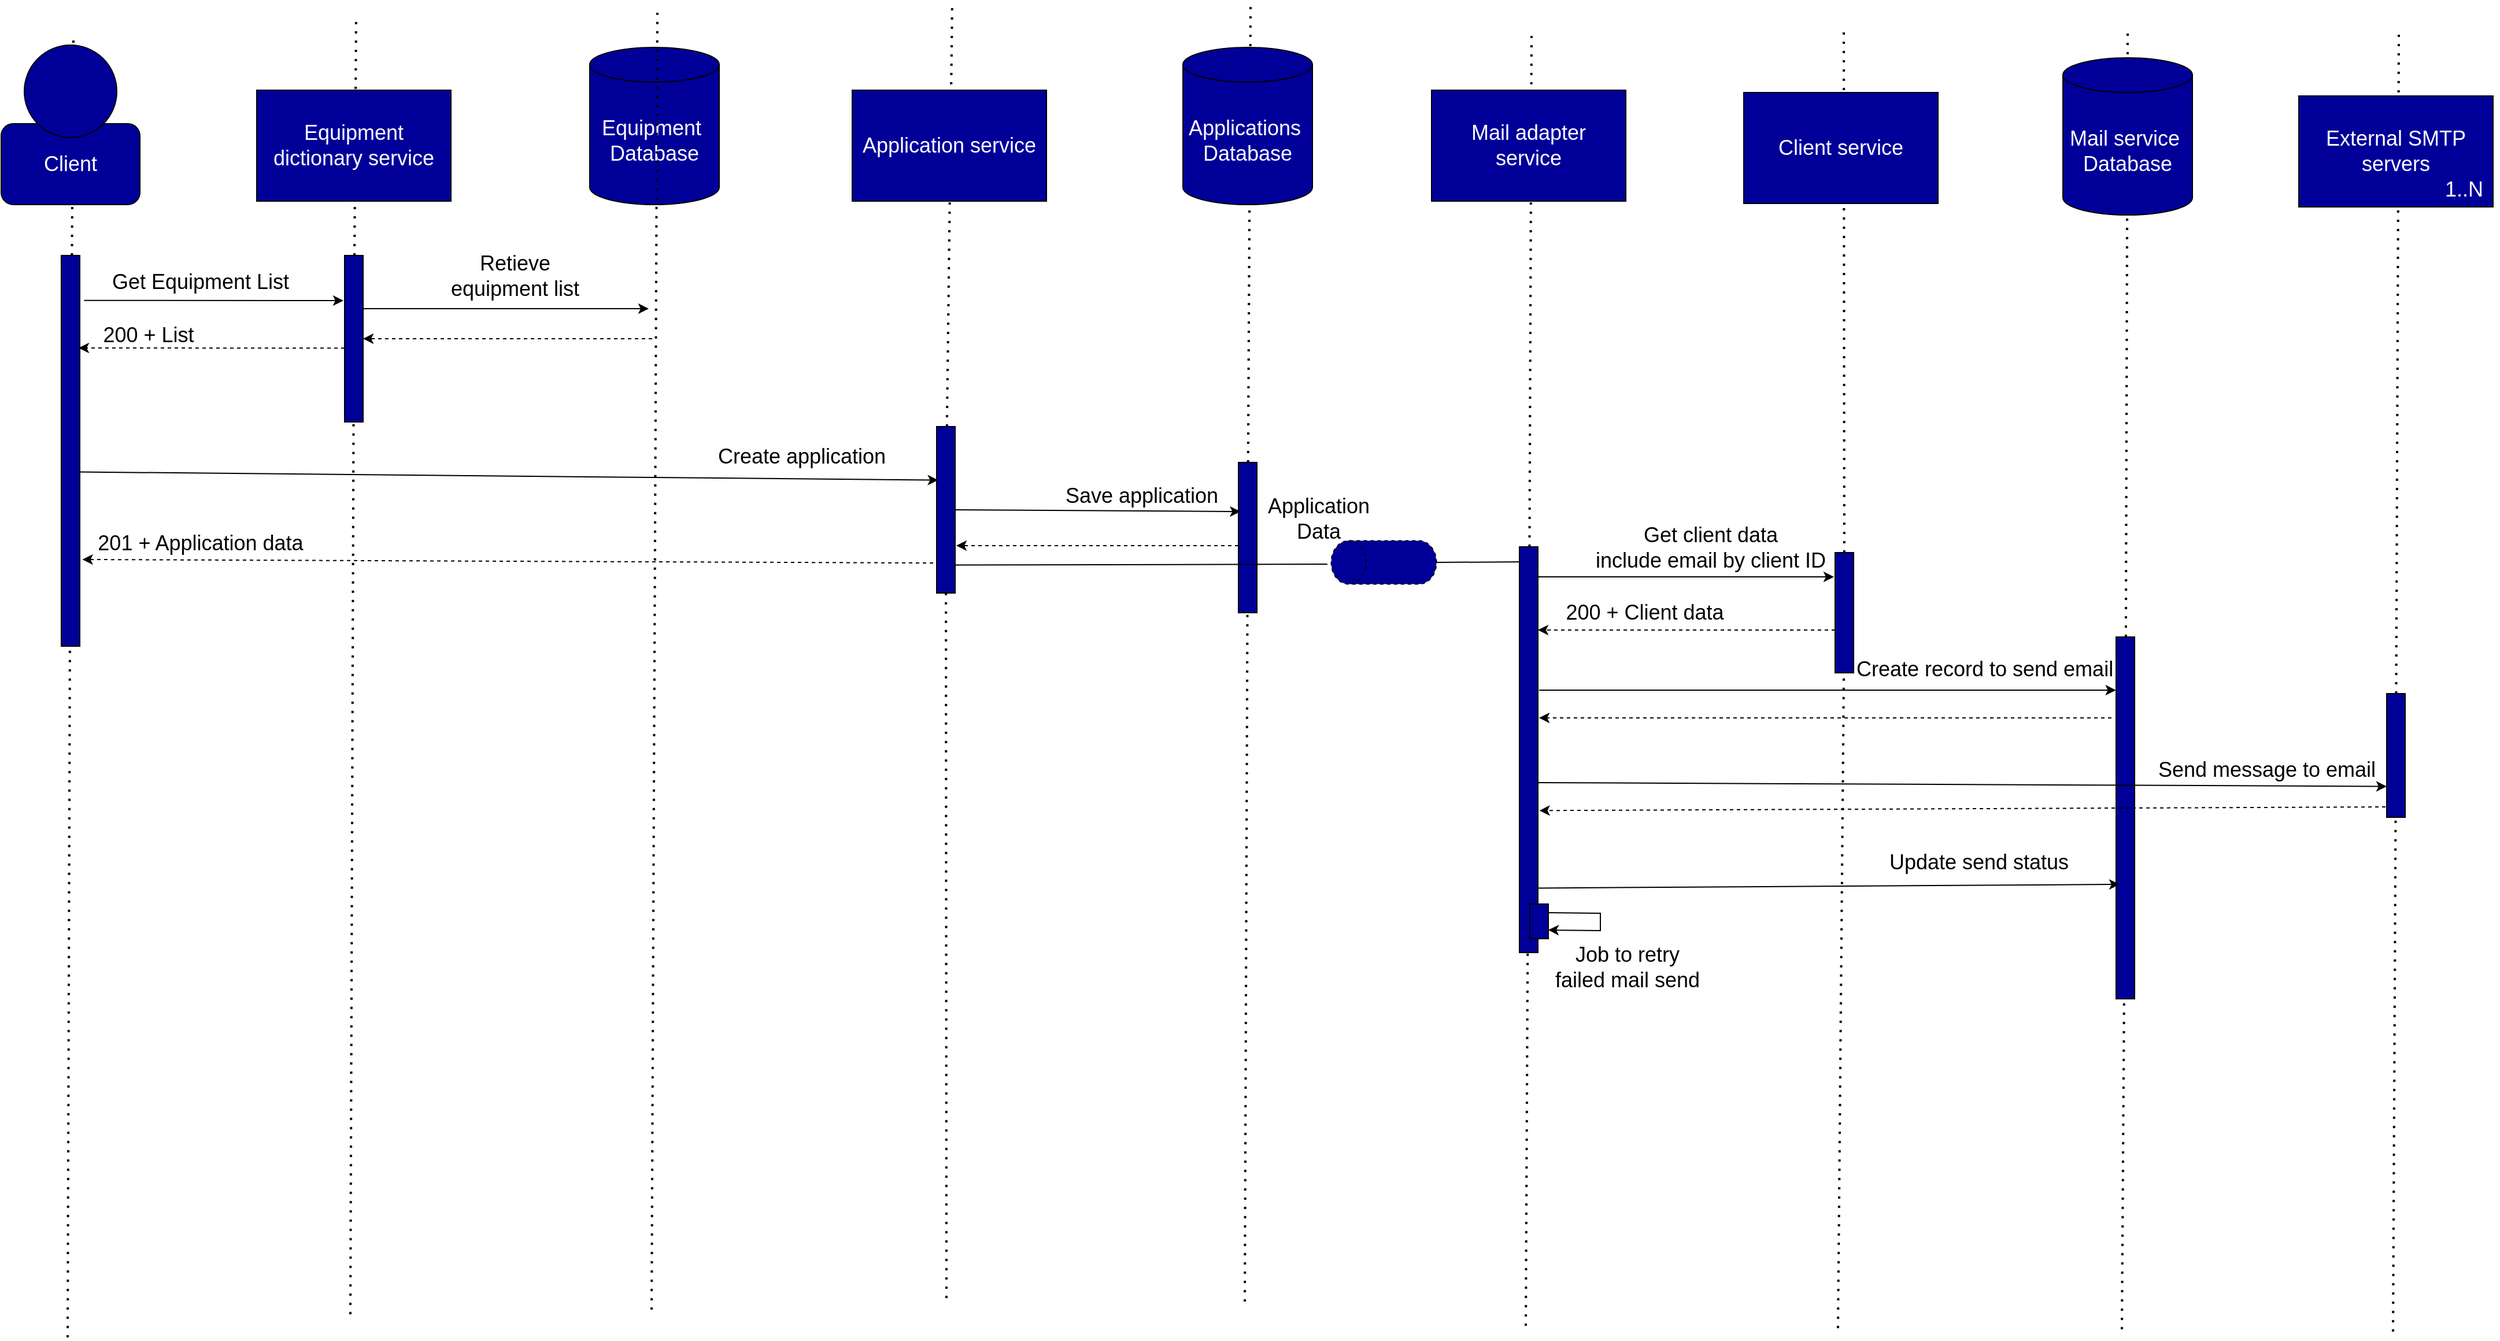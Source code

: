 <mxfile version="20.0.4" type="device"><diagram id="y3nh4WABmPofqL4h1Mbl" name="Page-1"><mxGraphModel dx="5134" dy="1007" grid="0" gridSize="10" guides="1" tooltips="1" connect="1" arrows="1" fold="1" page="0" pageScale="1" pageWidth="827" pageHeight="1169" math="0" shadow="0"><root><mxCell id="0"/><mxCell id="1" parent="0"/><mxCell id="BlUI7A9G49jPIgYIOUjp-20" value="" style="endArrow=none;dashed=1;html=1;dashPattern=1 3;strokeWidth=2;rounded=0;fontSize=18;fontColor=#FFFFFF;startArrow=none;" edge="1" parent="1" source="BlUI7A9G49jPIgYIOUjp-21"><mxGeometry width="50" height="50" relative="1" as="geometry"><mxPoint x="-2399.5" y="1213.857" as="sourcePoint"/><mxPoint x="-2394.5" y="92" as="targetPoint"/></mxGeometry></mxCell><mxCell id="BlUI7A9G49jPIgYIOUjp-17" value="" style="endArrow=none;dashed=1;html=1;dashPattern=1 3;strokeWidth=2;rounded=0;fontSize=18;fontColor=#FFFFFF;startArrow=none;" edge="1" parent="1" source="BlUI7A9G49jPIgYIOUjp-51"><mxGeometry width="50" height="50" relative="1" as="geometry"><mxPoint x="-1138.5" y="1203.857" as="sourcePoint"/><mxPoint x="-1133.5" y="82" as="targetPoint"/></mxGeometry></mxCell><mxCell id="BlUI7A9G49jPIgYIOUjp-16" value="" style="endArrow=none;dashed=1;html=1;dashPattern=1 3;strokeWidth=2;rounded=0;fontSize=18;fontColor=#FFFFFF;startArrow=none;" edge="1" parent="1" source="BlUI7A9G49jPIgYIOUjp-44"><mxGeometry width="50" height="50" relative="1" as="geometry"><mxPoint x="-1381.5" y="1182.857" as="sourcePoint"/><mxPoint x="-1376.5" y="61" as="targetPoint"/></mxGeometry></mxCell><mxCell id="BlUI7A9G49jPIgYIOUjp-15" value="" style="endArrow=none;dashed=1;html=1;dashPattern=1 3;strokeWidth=2;rounded=0;fontSize=18;fontColor=#FFFFFF;startArrow=none;" edge="1" parent="1" source="BlUI7A9G49jPIgYIOUjp-41"><mxGeometry width="50" height="50" relative="1" as="geometry"><mxPoint x="-1639.5" y="1179.857" as="sourcePoint"/><mxPoint x="-1634.5" y="58" as="targetPoint"/></mxGeometry></mxCell><mxCell id="BlUI7A9G49jPIgYIOUjp-13" value="" style="endArrow=none;dashed=1;html=1;dashPattern=1 3;strokeWidth=2;rounded=0;fontSize=18;fontColor=#FFFFFF;startArrow=none;" edge="1" parent="1" source="BlUI7A9G49jPIgYIOUjp-23"><mxGeometry width="50" height="50" relative="1" as="geometry"><mxPoint x="-2155" y="1193.857" as="sourcePoint"/><mxPoint x="-2150" y="72" as="targetPoint"/></mxGeometry></mxCell><mxCell id="BlUI7A9G49jPIgYIOUjp-2" value="&lt;font color=&quot;#ffffff&quot; style=&quot;font-size: 18px;&quot;&gt;Client&lt;/font&gt;" style="rounded=1;whiteSpace=wrap;html=1;fillColor=#000099;" vertex="1" parent="1"><mxGeometry x="-2457" y="164" width="120" height="70" as="geometry"/></mxCell><mxCell id="BlUI7A9G49jPIgYIOUjp-1" value="" style="ellipse;whiteSpace=wrap;html=1;aspect=fixed;fillColor=#000099;fontColor=#ffffff;strokeColor=#000000;" vertex="1" parent="1"><mxGeometry x="-2437" y="96" width="80" height="80" as="geometry"/></mxCell><mxCell id="BlUI7A9G49jPIgYIOUjp-3" value="Equipment dictionary service" style="rounded=0;whiteSpace=wrap;html=1;fontSize=18;fontColor=#FFFFFF;strokeColor=#000000;fillColor=#000099;" vertex="1" parent="1"><mxGeometry x="-2236" y="135" width="168" height="96" as="geometry"/></mxCell><mxCell id="BlUI7A9G49jPIgYIOUjp-4" value="Application service" style="rounded=0;whiteSpace=wrap;html=1;fontSize=18;fontColor=#FFFFFF;strokeColor=#000000;fillColor=#000099;" vertex="1" parent="1"><mxGeometry x="-1721" y="135" width="168" height="96" as="geometry"/></mxCell><mxCell id="BlUI7A9G49jPIgYIOUjp-5" value="Mail adapter&lt;br&gt;service" style="rounded=0;whiteSpace=wrap;html=1;fontSize=18;fontColor=#FFFFFF;strokeColor=#000000;fillColor=#000099;" vertex="1" parent="1"><mxGeometry x="-1220" y="135" width="168" height="96" as="geometry"/></mxCell><mxCell id="BlUI7A9G49jPIgYIOUjp-7" value="Equipment&amp;nbsp;&lt;br&gt;Database" style="shape=cylinder3;whiteSpace=wrap;html=1;boundedLbl=1;backgroundOutline=1;size=15;fontSize=18;fontColor=#FFFFFF;strokeColor=#000000;fillColor=#000099;" vertex="1" parent="1"><mxGeometry x="-1948" y="98" width="112" height="136" as="geometry"/></mxCell><mxCell id="BlUI7A9G49jPIgYIOUjp-8" value="Applications&amp;nbsp;&lt;br&gt;Database" style="shape=cylinder3;whiteSpace=wrap;html=1;boundedLbl=1;backgroundOutline=1;size=15;fontSize=18;fontColor=#FFFFFF;strokeColor=#000000;fillColor=#000099;" vertex="1" parent="1"><mxGeometry x="-1435" y="98" width="112" height="136" as="geometry"/></mxCell><mxCell id="BlUI7A9G49jPIgYIOUjp-21" value="" style="rounded=0;whiteSpace=wrap;html=1;fontSize=18;fontColor=#FFFFFF;strokeColor=#000000;fillColor=#000099;" vertex="1" parent="1"><mxGeometry x="-2405" y="278" width="16" height="338" as="geometry"/></mxCell><mxCell id="BlUI7A9G49jPIgYIOUjp-22" value="" style="endArrow=none;dashed=1;html=1;dashPattern=1 3;strokeWidth=2;rounded=0;fontSize=18;fontColor=#FFFFFF;" edge="1" parent="1" target="BlUI7A9G49jPIgYIOUjp-21"><mxGeometry width="50" height="50" relative="1" as="geometry"><mxPoint x="-2399.5" y="1213.857" as="sourcePoint"/><mxPoint x="-2394.5" y="92" as="targetPoint"/></mxGeometry></mxCell><mxCell id="BlUI7A9G49jPIgYIOUjp-23" value="" style="rounded=0;whiteSpace=wrap;html=1;fontSize=18;fontColor=#FFFFFF;strokeColor=#000000;fillColor=#000099;" vertex="1" parent="1"><mxGeometry x="-2160" y="278" width="16" height="144" as="geometry"/></mxCell><mxCell id="BlUI7A9G49jPIgYIOUjp-24" value="" style="endArrow=none;dashed=1;html=1;dashPattern=1 3;strokeWidth=2;rounded=0;fontSize=18;fontColor=#FFFFFF;" edge="1" parent="1" target="BlUI7A9G49jPIgYIOUjp-23"><mxGeometry width="50" height="50" relative="1" as="geometry"><mxPoint x="-2155" y="1193.857" as="sourcePoint"/><mxPoint x="-2150" y="72" as="targetPoint"/></mxGeometry></mxCell><mxCell id="BlUI7A9G49jPIgYIOUjp-26" value="" style="endArrow=classic;html=1;rounded=0;fontSize=18;fontColor=#FFFFFF;exitX=1.232;exitY=0.115;exitDx=0;exitDy=0;exitPerimeter=0;" edge="1" parent="1" source="BlUI7A9G49jPIgYIOUjp-21"><mxGeometry width="50" height="50" relative="1" as="geometry"><mxPoint x="-2101" y="448" as="sourcePoint"/><mxPoint x="-2161" y="317" as="targetPoint"/></mxGeometry></mxCell><mxCell id="BlUI7A9G49jPIgYIOUjp-27" value="&lt;font color=&quot;#000000&quot;&gt;Get Equipment List&lt;/font&gt;" style="text;html=1;align=center;verticalAlign=middle;resizable=0;points=[];autosize=1;strokeColor=none;fillColor=none;fontSize=18;fontColor=#FFFFFF;" vertex="1" parent="1"><mxGeometry x="-2371" y="284" width="171" height="34" as="geometry"/></mxCell><mxCell id="BlUI7A9G49jPIgYIOUjp-28" value="" style="endArrow=classic;html=1;rounded=0;fontSize=18;fontColor=#FFFFFF;exitX=0.964;exitY=0.166;exitDx=0;exitDy=0;exitPerimeter=0;" edge="1" parent="1"><mxGeometry width="50" height="50" relative="1" as="geometry"><mxPoint x="-2143.996" y="324.004" as="sourcePoint"/><mxPoint x="-1897" y="324" as="targetPoint"/></mxGeometry></mxCell><mxCell id="BlUI7A9G49jPIgYIOUjp-29" value="Retieve equipment list" style="text;html=1;strokeColor=none;fillColor=none;align=center;verticalAlign=middle;whiteSpace=wrap;rounded=0;fontSize=18;fontColor=#000000;" vertex="1" parent="1"><mxGeometry x="-2087" y="275" width="149" height="41" as="geometry"/></mxCell><mxCell id="BlUI7A9G49jPIgYIOUjp-30" value="" style="endArrow=classic;html=1;rounded=0;fontSize=18;fontColor=#000000;entryX=1;entryY=0.5;entryDx=0;entryDy=0;dashed=1;" edge="1" parent="1" target="BlUI7A9G49jPIgYIOUjp-23"><mxGeometry width="50" height="50" relative="1" as="geometry"><mxPoint x="-1894" y="350" as="sourcePoint"/><mxPoint x="-1457" y="602" as="targetPoint"/></mxGeometry></mxCell><mxCell id="BlUI7A9G49jPIgYIOUjp-31" value="" style="endArrow=classic;html=1;rounded=0;fontSize=18;fontColor=#000000;dashed=1;" edge="1" parent="1"><mxGeometry width="50" height="50" relative="1" as="geometry"><mxPoint x="-2160" y="358.15" as="sourcePoint"/><mxPoint x="-2390" y="358" as="targetPoint"/></mxGeometry></mxCell><mxCell id="BlUI7A9G49jPIgYIOUjp-35" value="200 + List" style="text;html=1;strokeColor=none;fillColor=none;align=center;verticalAlign=middle;whiteSpace=wrap;rounded=0;dashed=1;fontSize=18;fontColor=#000000;" vertex="1" parent="1"><mxGeometry x="-2383" y="332" width="107" height="30" as="geometry"/></mxCell><mxCell id="BlUI7A9G49jPIgYIOUjp-38" value="" style="endArrow=none;dashed=1;html=1;dashPattern=1 3;strokeWidth=2;rounded=0;fontSize=18;fontColor=#FFFFFF;" edge="1" parent="1"><mxGeometry width="50" height="50" relative="1" as="geometry"><mxPoint x="-1894.5" y="1189.857" as="sourcePoint"/><mxPoint x="-1889.5" y="68" as="targetPoint"/></mxGeometry></mxCell><mxCell id="BlUI7A9G49jPIgYIOUjp-40" value="" style="endArrow=classic;html=1;rounded=0;fontSize=18;fontColor=#000000;exitX=0.964;exitY=0.554;exitDx=0;exitDy=0;exitPerimeter=0;entryX=0.08;entryY=0.322;entryDx=0;entryDy=0;entryPerimeter=0;" edge="1" parent="1" source="BlUI7A9G49jPIgYIOUjp-21" target="BlUI7A9G49jPIgYIOUjp-41"><mxGeometry width="50" height="50" relative="1" as="geometry"><mxPoint x="-1507" y="659" as="sourcePoint"/><mxPoint x="-1668" y="465" as="targetPoint"/></mxGeometry></mxCell><mxCell id="BlUI7A9G49jPIgYIOUjp-41" value="" style="rounded=0;whiteSpace=wrap;html=1;fontSize=18;fontColor=#FFFFFF;strokeColor=#000000;fillColor=#000099;" vertex="1" parent="1"><mxGeometry x="-1648" y="426" width="16" height="144" as="geometry"/></mxCell><mxCell id="BlUI7A9G49jPIgYIOUjp-42" value="" style="endArrow=none;dashed=1;html=1;dashPattern=1 3;strokeWidth=2;rounded=0;fontSize=18;fontColor=#FFFFFF;" edge="1" parent="1" target="BlUI7A9G49jPIgYIOUjp-41"><mxGeometry width="50" height="50" relative="1" as="geometry"><mxPoint x="-1639.5" y="1179.857" as="sourcePoint"/><mxPoint x="-1634.5" y="58" as="targetPoint"/></mxGeometry></mxCell><mxCell id="BlUI7A9G49jPIgYIOUjp-43" value="&lt;font color=&quot;#000000&quot;&gt;Create application&lt;/font&gt;" style="text;html=1;align=center;verticalAlign=middle;resizable=0;points=[];autosize=1;strokeColor=none;fillColor=none;fontSize=18;fontColor=#FFFFFF;" vertex="1" parent="1"><mxGeometry x="-1847" y="435" width="163" height="34" as="geometry"/></mxCell><mxCell id="BlUI7A9G49jPIgYIOUjp-44" value="" style="rounded=0;whiteSpace=wrap;html=1;fontSize=18;fontColor=#FFFFFF;strokeColor=#000000;fillColor=#000099;" vertex="1" parent="1"><mxGeometry x="-1387" y="457" width="16" height="130" as="geometry"/></mxCell><mxCell id="BlUI7A9G49jPIgYIOUjp-45" value="" style="endArrow=none;dashed=1;html=1;dashPattern=1 3;strokeWidth=2;rounded=0;fontSize=18;fontColor=#FFFFFF;" edge="1" parent="1" target="BlUI7A9G49jPIgYIOUjp-44"><mxGeometry width="50" height="50" relative="1" as="geometry"><mxPoint x="-1381.5" y="1182.857" as="sourcePoint"/><mxPoint x="-1376.5" y="61" as="targetPoint"/></mxGeometry></mxCell><mxCell id="BlUI7A9G49jPIgYIOUjp-46" value="" style="endArrow=classic;html=1;rounded=0;fontSize=18;fontColor=#000000;exitX=1;exitY=0.5;exitDx=0;exitDy=0;entryX=0.107;entryY=0.327;entryDx=0;entryDy=0;entryPerimeter=0;" edge="1" parent="1" source="BlUI7A9G49jPIgYIOUjp-41" target="BlUI7A9G49jPIgYIOUjp-44"><mxGeometry width="50" height="50" relative="1" as="geometry"><mxPoint x="-1509" y="659" as="sourcePoint"/><mxPoint x="-1459" y="609" as="targetPoint"/></mxGeometry></mxCell><mxCell id="BlUI7A9G49jPIgYIOUjp-47" value="&lt;font color=&quot;#000000&quot;&gt;Save application&lt;/font&gt;" style="text;html=1;align=center;verticalAlign=middle;resizable=0;points=[];autosize=1;strokeColor=none;fillColor=none;fontSize=18;fontColor=#FFFFFF;" vertex="1" parent="1"><mxGeometry x="-1546" y="469" width="150" height="34" as="geometry"/></mxCell><mxCell id="BlUI7A9G49jPIgYIOUjp-48" value="" style="endArrow=classic;html=1;rounded=0;fontSize=18;fontColor=#000000;dashed=1;" edge="1" parent="1"><mxGeometry width="50" height="50" relative="1" as="geometry"><mxPoint x="-1387.0" y="529" as="sourcePoint"/><mxPoint x="-1631" y="529" as="targetPoint"/></mxGeometry></mxCell><mxCell id="BlUI7A9G49jPIgYIOUjp-49" value="" style="endArrow=classic;html=1;rounded=0;fontSize=18;fontColor=#000000;dashed=1;entryX=1.143;entryY=0.778;entryDx=0;entryDy=0;entryPerimeter=0;" edge="1" parent="1" target="BlUI7A9G49jPIgYIOUjp-21"><mxGeometry width="50" height="50" relative="1" as="geometry"><mxPoint x="-1651.0" y="544" as="sourcePoint"/><mxPoint x="-2395" y="538" as="targetPoint"/></mxGeometry></mxCell><mxCell id="BlUI7A9G49jPIgYIOUjp-50" value="" style="endArrow=none;html=1;rounded=0;fontSize=18;fontColor=#000000;exitX=0.5;exitY=1;exitDx=0;exitDy=0;exitPerimeter=0;startArrow=none;" edge="1" parent="1" source="BlUI7A9G49jPIgYIOUjp-53"><mxGeometry width="50" height="50" relative="1" as="geometry"><mxPoint x="-1509" y="659" as="sourcePoint"/><mxPoint x="-1140" y="543" as="targetPoint"/></mxGeometry></mxCell><mxCell id="BlUI7A9G49jPIgYIOUjp-51" value="" style="rounded=0;whiteSpace=wrap;html=1;fontSize=18;fontColor=#FFFFFF;strokeColor=#000000;fillColor=#000099;" vertex="1" parent="1"><mxGeometry x="-1144" y="530" width="16" height="351" as="geometry"/></mxCell><mxCell id="BlUI7A9G49jPIgYIOUjp-52" value="" style="endArrow=none;dashed=1;html=1;dashPattern=1 3;strokeWidth=2;rounded=0;fontSize=18;fontColor=#FFFFFF;" edge="1" parent="1" target="BlUI7A9G49jPIgYIOUjp-51"><mxGeometry width="50" height="50" relative="1" as="geometry"><mxPoint x="-1138.5" y="1203.857" as="sourcePoint"/><mxPoint x="-1133.5" y="82" as="targetPoint"/></mxGeometry></mxCell><mxCell id="BlUI7A9G49jPIgYIOUjp-53" value="" style="shape=cylinder3;whiteSpace=wrap;html=1;boundedLbl=1;backgroundOutline=1;size=15;dashed=1;fontSize=18;fontColor=#000000;strokeColor=#000000;fillColor=#000099;rotation=-90;" vertex="1" parent="1"><mxGeometry x="-1280" y="498" width="37.5" height="91" as="geometry"/></mxCell><mxCell id="BlUI7A9G49jPIgYIOUjp-54" value="" style="endArrow=none;html=1;rounded=0;fontSize=18;fontColor=#000000;exitX=0.964;exitY=0.832;exitDx=0;exitDy=0;exitPerimeter=0;" edge="1" parent="1" source="BlUI7A9G49jPIgYIOUjp-41"><mxGeometry width="50" height="50" relative="1" as="geometry"><mxPoint x="-1368.136" y="545.27" as="sourcePoint"/><mxPoint x="-1310" y="545" as="targetPoint"/></mxGeometry></mxCell><mxCell id="BlUI7A9G49jPIgYIOUjp-55" value="" style="endArrow=none;dashed=1;html=1;dashPattern=1 3;strokeWidth=2;rounded=0;fontSize=18;fontColor=#FFFFFF;startArrow=none;" edge="1" parent="1" source="BlUI7A9G49jPIgYIOUjp-79"><mxGeometry width="50" height="50" relative="1" as="geometry"><mxPoint x="-388.5" y="1208.857" as="sourcePoint"/><mxPoint x="-383.5" y="87" as="targetPoint"/></mxGeometry></mxCell><mxCell id="BlUI7A9G49jPIgYIOUjp-56" value="External SMTP servers" style="rounded=0;whiteSpace=wrap;html=1;fontSize=18;fontColor=#FFFFFF;strokeColor=#000000;fillColor=#000099;" vertex="1" parent="1"><mxGeometry x="-470" y="140" width="168" height="96" as="geometry"/></mxCell><mxCell id="BlUI7A9G49jPIgYIOUjp-57" value="1..N" style="text;html=1;strokeColor=none;fillColor=none;align=center;verticalAlign=middle;whiteSpace=wrap;rounded=0;fontSize=18;fontColor=#FFFFFF;" vertex="1" parent="1"><mxGeometry x="-357" y="206" width="60" height="30" as="geometry"/></mxCell><mxCell id="BlUI7A9G49jPIgYIOUjp-61" value="" style="endArrow=none;dashed=1;html=1;dashPattern=1 3;strokeWidth=2;rounded=0;fontSize=18;fontColor=#FFFFFF;startArrow=none;" edge="1" parent="1" source="BlUI7A9G49jPIgYIOUjp-67"><mxGeometry width="50" height="50" relative="1" as="geometry"><mxPoint x="-868.5" y="1205.857" as="sourcePoint"/><mxPoint x="-863.5" y="84" as="targetPoint"/></mxGeometry></mxCell><mxCell id="BlUI7A9G49jPIgYIOUjp-62" value="Client service" style="rounded=0;whiteSpace=wrap;html=1;fontSize=18;fontColor=#FFFFFF;strokeColor=#000000;fillColor=#000099;" vertex="1" parent="1"><mxGeometry x="-950" y="137" width="168" height="96" as="geometry"/></mxCell><mxCell id="BlUI7A9G49jPIgYIOUjp-64" value="201 + Application data" style="text;html=1;strokeColor=none;fillColor=none;align=center;verticalAlign=middle;whiteSpace=wrap;rounded=0;dashed=1;fontSize=18;fontColor=#000000;" vertex="1" parent="1"><mxGeometry x="-2376" y="512" width="183" height="30" as="geometry"/></mxCell><mxCell id="BlUI7A9G49jPIgYIOUjp-65" value="" style="endArrow=none;dashed=1;html=1;dashPattern=1 3;strokeWidth=2;rounded=0;fontSize=18;fontColor=#FFFFFF;startArrow=none;" edge="1" parent="1" source="BlUI7A9G49jPIgYIOUjp-73"><mxGeometry width="50" height="50" relative="1" as="geometry"><mxPoint x="-623" y="1206.857" as="sourcePoint"/><mxPoint x="-618" y="85" as="targetPoint"/></mxGeometry></mxCell><mxCell id="BlUI7A9G49jPIgYIOUjp-66" value="Mail service&amp;nbsp;&lt;br&gt;Database" style="shape=cylinder3;whiteSpace=wrap;html=1;boundedLbl=1;backgroundOutline=1;size=15;fontSize=18;fontColor=#FFFFFF;strokeColor=#000000;fillColor=#000099;" vertex="1" parent="1"><mxGeometry x="-674" y="107" width="112" height="136" as="geometry"/></mxCell><mxCell id="BlUI7A9G49jPIgYIOUjp-67" value="" style="rounded=0;whiteSpace=wrap;html=1;fontSize=18;fontColor=#FFFFFF;strokeColor=#000000;fillColor=#000099;" vertex="1" parent="1"><mxGeometry x="-871" y="535" width="16" height="104" as="geometry"/></mxCell><mxCell id="BlUI7A9G49jPIgYIOUjp-68" value="" style="endArrow=none;dashed=1;html=1;dashPattern=1 3;strokeWidth=2;rounded=0;fontSize=18;fontColor=#FFFFFF;" edge="1" parent="1" target="BlUI7A9G49jPIgYIOUjp-67"><mxGeometry width="50" height="50" relative="1" as="geometry"><mxPoint x="-868.5" y="1205.857" as="sourcePoint"/><mxPoint x="-863.5" y="84" as="targetPoint"/></mxGeometry></mxCell><mxCell id="BlUI7A9G49jPIgYIOUjp-69" value="" style="endArrow=classic;html=1;rounded=0;fontSize=18;fontColor=#000000;exitX=0.964;exitY=0.554;exitDx=0;exitDy=0;exitPerimeter=0;" edge="1" parent="1"><mxGeometry width="50" height="50" relative="1" as="geometry"><mxPoint x="-1127.996" y="556.002" as="sourcePoint"/><mxPoint x="-872" y="556" as="targetPoint"/></mxGeometry></mxCell><mxCell id="BlUI7A9G49jPIgYIOUjp-70" value="&lt;font color=&quot;#000000&quot;&gt;Get client data&lt;br&gt;include email by client ID&lt;/font&gt;" style="text;html=1;align=center;verticalAlign=middle;resizable=0;points=[];autosize=1;strokeColor=none;fillColor=none;fontSize=18;fontColor=#FFFFFF;" vertex="1" parent="1"><mxGeometry x="-1088" y="503" width="217" height="55" as="geometry"/></mxCell><mxCell id="BlUI7A9G49jPIgYIOUjp-71" value="" style="endArrow=classic;html=1;rounded=0;fontSize=18;fontColor=#000000;dashed=1;exitX=0;exitY=0.644;exitDx=0;exitDy=0;exitPerimeter=0;" edge="1" parent="1" source="BlUI7A9G49jPIgYIOUjp-67"><mxGeometry width="50" height="50" relative="1" as="geometry"><mxPoint x="-871.0" y="587.57" as="sourcePoint"/><mxPoint x="-1128" y="602" as="targetPoint"/></mxGeometry></mxCell><mxCell id="BlUI7A9G49jPIgYIOUjp-72" value="&lt;font color=&quot;#000000&quot;&gt;200 + Client data&lt;/font&gt;" style="text;html=1;align=center;verticalAlign=middle;resizable=0;points=[];autosize=1;strokeColor=none;fillColor=none;fontSize=18;fontColor=#FFFFFF;" vertex="1" parent="1"><mxGeometry x="-1114" y="570" width="155" height="34" as="geometry"/></mxCell><mxCell id="BlUI7A9G49jPIgYIOUjp-73" value="" style="rounded=0;whiteSpace=wrap;html=1;fontSize=18;fontColor=#FFFFFF;strokeColor=#000000;fillColor=#000099;" vertex="1" parent="1"><mxGeometry x="-628" y="608" width="16" height="313" as="geometry"/></mxCell><mxCell id="BlUI7A9G49jPIgYIOUjp-74" value="" style="endArrow=none;dashed=1;html=1;dashPattern=1 3;strokeWidth=2;rounded=0;fontSize=18;fontColor=#FFFFFF;" edge="1" parent="1" target="BlUI7A9G49jPIgYIOUjp-73"><mxGeometry width="50" height="50" relative="1" as="geometry"><mxPoint x="-623" y="1206.857" as="sourcePoint"/><mxPoint x="-618" y="85" as="targetPoint"/></mxGeometry></mxCell><mxCell id="BlUI7A9G49jPIgYIOUjp-75" value="&lt;font color=&quot;#000000&quot;&gt;Application&lt;br&gt;Data&lt;/font&gt;" style="text;html=1;align=center;verticalAlign=middle;resizable=0;points=[];autosize=1;strokeColor=none;fillColor=none;fontSize=18;fontColor=#FFFFFF;" vertex="1" parent="1"><mxGeometry x="-1371" y="478" width="106" height="55" as="geometry"/></mxCell><mxCell id="BlUI7A9G49jPIgYIOUjp-76" value="" style="endArrow=classic;html=1;rounded=0;fontSize=18;fontColor=#000000;entryX=-0.009;entryY=0.147;entryDx=0;entryDy=0;entryPerimeter=0;" edge="1" parent="1" target="BlUI7A9G49jPIgYIOUjp-73"><mxGeometry width="50" height="50" relative="1" as="geometry"><mxPoint x="-1127" y="654" as="sourcePoint"/><mxPoint x="-638" y="642" as="targetPoint"/></mxGeometry></mxCell><mxCell id="BlUI7A9G49jPIgYIOUjp-77" value="&lt;font color=&quot;#000000&quot;&gt;Create record to send email&lt;/font&gt;" style="text;html=1;align=center;verticalAlign=middle;resizable=0;points=[];autosize=1;strokeColor=none;fillColor=none;fontSize=18;fontColor=#FFFFFF;" vertex="1" parent="1"><mxGeometry x="-862" y="618.5" width="240" height="34" as="geometry"/></mxCell><mxCell id="BlUI7A9G49jPIgYIOUjp-78" value="" style="endArrow=classic;html=1;rounded=0;fontSize=18;fontColor=#000000;dashed=1;exitX=0;exitY=0.644;exitDx=0;exitDy=0;exitPerimeter=0;" edge="1" parent="1"><mxGeometry width="50" height="50" relative="1" as="geometry"><mxPoint x="-632.0" y="677.996" as="sourcePoint"/><mxPoint x="-1127" y="678" as="targetPoint"/></mxGeometry></mxCell><mxCell id="BlUI7A9G49jPIgYIOUjp-79" value="" style="rounded=0;whiteSpace=wrap;html=1;fontSize=18;fontColor=#FFFFFF;strokeColor=#000000;fillColor=#000099;" vertex="1" parent="1"><mxGeometry x="-394" y="657" width="16" height="107" as="geometry"/></mxCell><mxCell id="BlUI7A9G49jPIgYIOUjp-80" value="" style="endArrow=none;dashed=1;html=1;dashPattern=1 3;strokeWidth=2;rounded=0;fontSize=18;fontColor=#FFFFFF;" edge="1" parent="1" target="BlUI7A9G49jPIgYIOUjp-79"><mxGeometry width="50" height="50" relative="1" as="geometry"><mxPoint x="-388.5" y="1208.857" as="sourcePoint"/><mxPoint x="-383.5" y="87" as="targetPoint"/></mxGeometry></mxCell><mxCell id="BlUI7A9G49jPIgYIOUjp-82" value="&lt;font color=&quot;#000000&quot;&gt;Send message to email&lt;/font&gt;" style="text;html=1;align=center;verticalAlign=middle;resizable=0;points=[];autosize=1;strokeColor=none;fillColor=none;fontSize=18;fontColor=#FFFFFF;" vertex="1" parent="1"><mxGeometry x="-601" y="706" width="206" height="34" as="geometry"/></mxCell><mxCell id="BlUI7A9G49jPIgYIOUjp-81" value="" style="endArrow=classic;html=1;rounded=0;fontSize=18;fontColor=#000000;entryX=0;entryY=0.75;entryDx=0;entryDy=0;" edge="1" parent="1" target="BlUI7A9G49jPIgYIOUjp-79"><mxGeometry width="50" height="50" relative="1" as="geometry"><mxPoint x="-1128" y="734" as="sourcePoint"/><mxPoint x="-1140" y="749" as="targetPoint"/></mxGeometry></mxCell><mxCell id="BlUI7A9G49jPIgYIOUjp-83" value="" style="endArrow=classic;html=1;rounded=0;fontSize=18;fontColor=#000000;dashed=1;entryX=1.08;entryY=0.65;entryDx=0;entryDy=0;entryPerimeter=0;" edge="1" parent="1" target="BlUI7A9G49jPIgYIOUjp-51"><mxGeometry width="50" height="50" relative="1" as="geometry"><mxPoint x="-395.0" y="755" as="sourcePoint"/><mxPoint x="-639" y="755" as="targetPoint"/></mxGeometry></mxCell><mxCell id="BlUI7A9G49jPIgYIOUjp-85" value="" style="endArrow=classic;html=1;rounded=0;fontSize=18;fontColor=#000000;exitX=0.991;exitY=0.841;exitDx=0;exitDy=0;exitPerimeter=0;" edge="1" parent="1" source="BlUI7A9G49jPIgYIOUjp-51"><mxGeometry width="50" height="50" relative="1" as="geometry"><mxPoint x="-1130" y="804" as="sourcePoint"/><mxPoint x="-625" y="822" as="targetPoint"/></mxGeometry></mxCell><mxCell id="BlUI7A9G49jPIgYIOUjp-86" value="&lt;font color=&quot;#000000&quot;&gt;Update send status&lt;/font&gt;" style="text;html=1;align=center;verticalAlign=middle;resizable=0;points=[];autosize=1;strokeColor=none;fillColor=none;fontSize=18;fontColor=#FFFFFF;" vertex="1" parent="1"><mxGeometry x="-834" y="786" width="173" height="34" as="geometry"/></mxCell><mxCell id="BlUI7A9G49jPIgYIOUjp-87" value="" style="endArrow=classic;html=1;rounded=0;fontSize=18;fontColor=#000000;exitX=1;exitY=0.25;exitDx=0;exitDy=0;entryX=1;entryY=0.75;entryDx=0;entryDy=0;" edge="1" parent="1" source="BlUI7A9G49jPIgYIOUjp-88" target="BlUI7A9G49jPIgYIOUjp-88"><mxGeometry width="50" height="50" relative="1" as="geometry"><mxPoint x="-1190" y="799" as="sourcePoint"/><mxPoint x="-1078" y="880" as="targetPoint"/><Array as="points"><mxPoint x="-1074" y="847"/><mxPoint x="-1074" y="862"/></Array></mxGeometry></mxCell><mxCell id="BlUI7A9G49jPIgYIOUjp-88" value="" style="rounded=0;whiteSpace=wrap;html=1;fontSize=18;fontColor=#FFFFFF;strokeColor=#000000;fillColor=#000099;" vertex="1" parent="1"><mxGeometry x="-1135" y="839" width="16" height="30" as="geometry"/></mxCell><mxCell id="BlUI7A9G49jPIgYIOUjp-90" value="&lt;font color=&quot;#000000&quot;&gt;Job to retry&lt;br&gt;failed mail send&lt;/font&gt;" style="text;html=1;align=center;verticalAlign=middle;resizable=0;points=[];autosize=1;strokeColor=none;fillColor=none;fontSize=18;fontColor=#FFFFFF;" vertex="1" parent="1"><mxGeometry x="-1123" y="866" width="143" height="55" as="geometry"/></mxCell></root></mxGraphModel></diagram></mxfile>